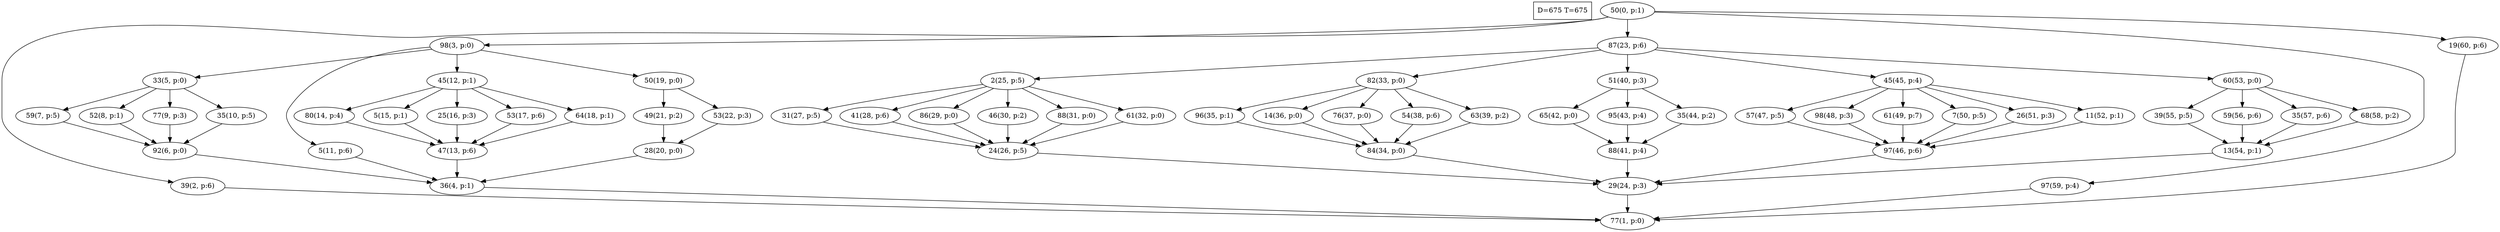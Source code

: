 digraph Task {
i [shape=box, label="D=675 T=675"]; 
0 [label="50(0, p:1)"];
1 [label="77(1, p:0)"];
2 [label="39(2, p:6)"];
3 [label="98(3, p:0)"];
4 [label="36(4, p:1)"];
5 [label="33(5, p:0)"];
6 [label="92(6, p:0)"];
7 [label="59(7, p:5)"];
8 [label="52(8, p:1)"];
9 [label="77(9, p:3)"];
10 [label="35(10, p:5)"];
11 [label="5(11, p:6)"];
12 [label="45(12, p:1)"];
13 [label="47(13, p:6)"];
14 [label="80(14, p:4)"];
15 [label="5(15, p:1)"];
16 [label="25(16, p:3)"];
17 [label="53(17, p:6)"];
18 [label="64(18, p:1)"];
19 [label="50(19, p:0)"];
20 [label="28(20, p:0)"];
21 [label="49(21, p:2)"];
22 [label="53(22, p:3)"];
23 [label="87(23, p:6)"];
24 [label="29(24, p:3)"];
25 [label="2(25, p:5)"];
26 [label="24(26, p:5)"];
27 [label="31(27, p:5)"];
28 [label="41(28, p:6)"];
29 [label="86(29, p:0)"];
30 [label="46(30, p:2)"];
31 [label="88(31, p:0)"];
32 [label="61(32, p:0)"];
33 [label="82(33, p:0)"];
34 [label="84(34, p:0)"];
35 [label="96(35, p:1)"];
36 [label="14(36, p:0)"];
37 [label="76(37, p:0)"];
38 [label="54(38, p:6)"];
39 [label="63(39, p:2)"];
40 [label="51(40, p:3)"];
41 [label="88(41, p:4)"];
42 [label="65(42, p:0)"];
43 [label="95(43, p:4)"];
44 [label="35(44, p:2)"];
45 [label="45(45, p:4)"];
46 [label="97(46, p:6)"];
47 [label="57(47, p:5)"];
48 [label="98(48, p:3)"];
49 [label="61(49, p:7)"];
50 [label="7(50, p:5)"];
51 [label="26(51, p:3)"];
52 [label="11(52, p:1)"];
53 [label="60(53, p:0)"];
54 [label="13(54, p:1)"];
55 [label="39(55, p:5)"];
56 [label="59(56, p:6)"];
57 [label="35(57, p:6)"];
58 [label="68(58, p:2)"];
59 [label="97(59, p:4)"];
60 [label="19(60, p:6)"];
0 -> 2;
0 -> 3;
0 -> 23;
0 -> 59;
0 -> 60;
2 -> 1;
3 -> 5;
3 -> 11;
3 -> 12;
3 -> 19;
4 -> 1;
5 -> 7;
5 -> 8;
5 -> 9;
5 -> 10;
6 -> 4;
7 -> 6;
8 -> 6;
9 -> 6;
10 -> 6;
11 -> 4;
12 -> 14;
12 -> 15;
12 -> 16;
12 -> 17;
12 -> 18;
13 -> 4;
14 -> 13;
15 -> 13;
16 -> 13;
17 -> 13;
18 -> 13;
19 -> 21;
19 -> 22;
20 -> 4;
21 -> 20;
22 -> 20;
23 -> 25;
23 -> 33;
23 -> 40;
23 -> 45;
23 -> 53;
24 -> 1;
25 -> 27;
25 -> 28;
25 -> 29;
25 -> 30;
25 -> 31;
25 -> 32;
26 -> 24;
27 -> 26;
28 -> 26;
29 -> 26;
30 -> 26;
31 -> 26;
32 -> 26;
33 -> 35;
33 -> 36;
33 -> 37;
33 -> 38;
33 -> 39;
34 -> 24;
35 -> 34;
36 -> 34;
37 -> 34;
38 -> 34;
39 -> 34;
40 -> 42;
40 -> 43;
40 -> 44;
41 -> 24;
42 -> 41;
43 -> 41;
44 -> 41;
45 -> 47;
45 -> 48;
45 -> 49;
45 -> 50;
45 -> 51;
45 -> 52;
46 -> 24;
47 -> 46;
48 -> 46;
49 -> 46;
50 -> 46;
51 -> 46;
52 -> 46;
53 -> 55;
53 -> 56;
53 -> 57;
53 -> 58;
54 -> 24;
55 -> 54;
56 -> 54;
57 -> 54;
58 -> 54;
59 -> 1;
60 -> 1;
}